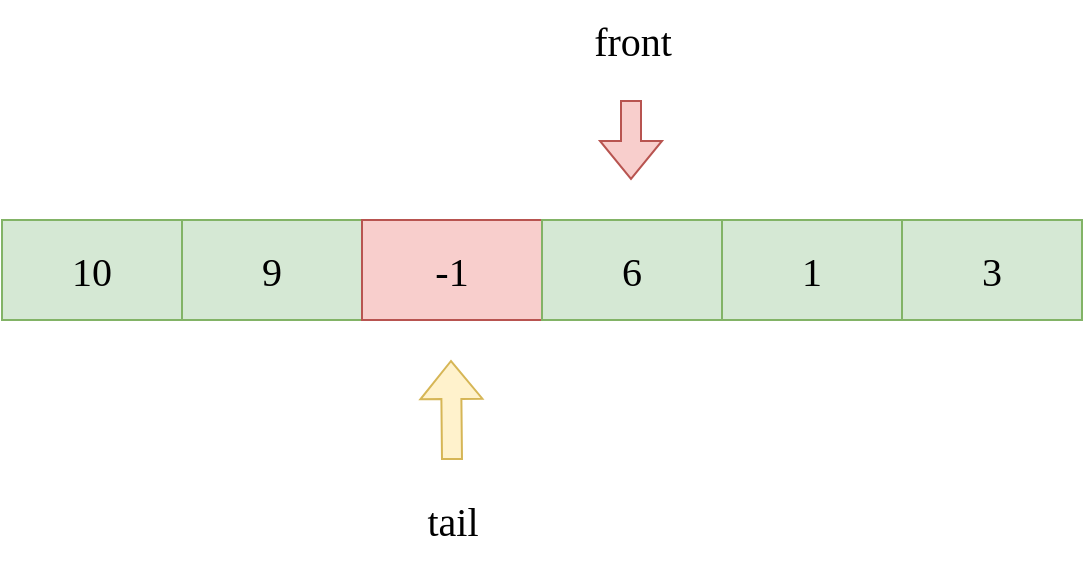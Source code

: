 <mxfile version="20.2.3" type="device"><diagram id="E6mF8gN-AaRTJjgoNrtu" name="第 1 页"><mxGraphModel dx="1209" dy="852" grid="1" gridSize="10" guides="1" tooltips="1" connect="1" arrows="1" fold="1" page="1" pageScale="1" pageWidth="827" pageHeight="1169" math="0" shadow="0"><root><mxCell id="0"/><mxCell id="1" parent="0"/><mxCell id="XvL6Bz3mQmxl2px6WhqZ-1" value="10" style="rounded=0;whiteSpace=wrap;html=1;fontSize=20;fontFamily=Comic Sans MS;fillColor=#d5e8d4;strokeColor=#82b366;" parent="1" vertex="1"><mxGeometry x="240" y="280" width="90" height="50" as="geometry"/></mxCell><mxCell id="XvL6Bz3mQmxl2px6WhqZ-3" value="9" style="rounded=0;whiteSpace=wrap;html=1;fontSize=20;fontFamily=Comic Sans MS;fillColor=#d5e8d4;strokeColor=#82b366;" parent="1" vertex="1"><mxGeometry x="330" y="280" width="90" height="50" as="geometry"/></mxCell><mxCell id="XvL6Bz3mQmxl2px6WhqZ-4" value="-1" style="rounded=0;whiteSpace=wrap;html=1;fontSize=20;fontFamily=Comic Sans MS;fillColor=#f8cecc;strokeColor=#b85450;" parent="1" vertex="1"><mxGeometry x="420" y="280" width="90" height="50" as="geometry"/></mxCell><mxCell id="XvL6Bz3mQmxl2px6WhqZ-5" value="6" style="rounded=0;whiteSpace=wrap;html=1;fontSize=20;fontFamily=Comic Sans MS;fillColor=#d5e8d4;strokeColor=#82b366;" parent="1" vertex="1"><mxGeometry x="510" y="280" width="90" height="50" as="geometry"/></mxCell><mxCell id="XvL6Bz3mQmxl2px6WhqZ-6" value="1" style="rounded=0;whiteSpace=wrap;html=1;fontSize=20;fontFamily=Comic Sans MS;fillColor=#d5e8d4;strokeColor=#82b366;" parent="1" vertex="1"><mxGeometry x="600" y="280" width="90" height="50" as="geometry"/></mxCell><mxCell id="XvL6Bz3mQmxl2px6WhqZ-7" value="3" style="rounded=0;whiteSpace=wrap;html=1;fontSize=20;fontFamily=Comic Sans MS;fillColor=#d5e8d4;strokeColor=#82b366;" parent="1" vertex="1"><mxGeometry x="690" y="280" width="90" height="50" as="geometry"/></mxCell><mxCell id="XvL6Bz3mQmxl2px6WhqZ-8" value="" style="shape=flexArrow;endArrow=classic;html=1;rounded=0;fontFamily=Comic Sans MS;fontSize=20;fillColor=#f8cecc;strokeColor=#b85450;" parent="1" edge="1"><mxGeometry width="50" height="50" relative="1" as="geometry"><mxPoint x="554.5" y="220" as="sourcePoint"/><mxPoint x="554.5" y="260" as="targetPoint"/></mxGeometry></mxCell><mxCell id="XvL6Bz3mQmxl2px6WhqZ-9" value="front" style="text;html=1;align=center;verticalAlign=middle;resizable=0;points=[];autosize=1;strokeColor=none;fillColor=none;fontSize=20;fontFamily=Comic Sans MS;" parent="1" vertex="1"><mxGeometry x="520" y="170" width="70" height="40" as="geometry"/></mxCell><mxCell id="XvL6Bz3mQmxl2px6WhqZ-10" value="" style="shape=flexArrow;endArrow=classic;html=1;rounded=0;fontFamily=Comic Sans MS;fontSize=20;fillColor=#fff2cc;strokeColor=#d6b656;" parent="1" edge="1"><mxGeometry width="50" height="50" relative="1" as="geometry"><mxPoint x="465" y="400" as="sourcePoint"/><mxPoint x="464.5" y="350" as="targetPoint"/></mxGeometry></mxCell><mxCell id="XvL6Bz3mQmxl2px6WhqZ-11" value="tail" style="text;html=1;align=center;verticalAlign=middle;resizable=0;points=[];autosize=1;strokeColor=none;fillColor=none;fontSize=20;fontFamily=Comic Sans MS;" parent="1" vertex="1"><mxGeometry x="440" y="410" width="50" height="40" as="geometry"/></mxCell></root></mxGraphModel></diagram></mxfile>